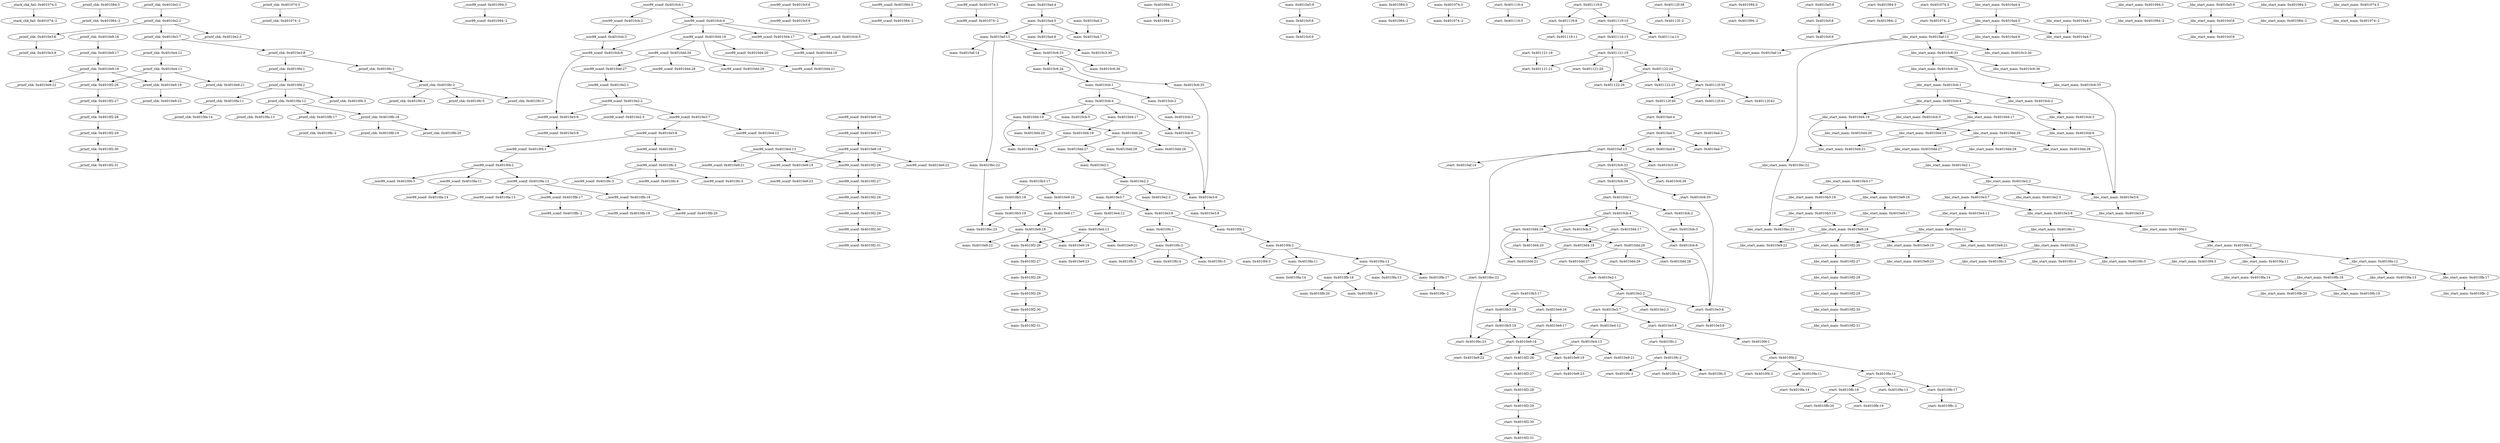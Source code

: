 strict digraph {
__stack_chk_fail_401074_3 [label="__stack_chk_fail: 0x401074:3"];
"__stack_chk_fail_401074_-2" [label="__stack_chk_fail: 0x401074:-2"];
__printf_chk_401084_3 [label="__printf_chk: 0x401084:3"];
"__printf_chk_401084_-2" [label="__printf_chk: 0x401084:-2"];
__printf_chk_4010f4_1 [label="__printf_chk: 0x4010f4:1"];
__printf_chk_4010f4_2 [label="__printf_chk: 0x4010f4:2"];
__printf_chk_4010f4_3 [label="__printf_chk: 0x4010f4:3"];
__printf_chk_4010fa_11 [label="__printf_chk: 0x4010fa:11"];
__printf_chk_4010fa_12 [label="__printf_chk: 0x4010fa:12"];
__printf_chk_4010fa_14 [label="__printf_chk: 0x4010fa:14"];
__printf_chk_4010fa_13 [label="__printf_chk: 0x4010fa:13"];
__printf_chk_4010fb_17 [label="__printf_chk: 0x4010fb:17"];
__printf_chk_4010fb_18 [label="__printf_chk: 0x4010fb:18"];
"__printf_chk_4010fb_-2" [label="__printf_chk: 0x4010fb:-2"];
__printf_chk_4010fb_19 [label="__printf_chk: 0x4010fb:19"];
__printf_chk_4010fb_20 [label="__printf_chk: 0x4010fb:20"];
__printf_chk_4010fc_1 [label="__printf_chk: 0x4010fc:1"];
__printf_chk_4010fc_2 [label="__printf_chk: 0x4010fc:2"];
__printf_chk_4010fc_3 [label="__printf_chk: 0x4010fc:3"];
__printf_chk_4010fc_4 [label="__printf_chk: 0x4010fc:4"];
__printf_chk_4010fc_5 [label="__printf_chk: 0x4010fc:5"];
__printf_chk_401074_3 [label="__printf_chk: 0x401074:3"];
"__printf_chk_401074_-2" [label="__printf_chk: 0x401074:-2"];
__printf_chk_4010e2_1 [label="__printf_chk: 0x4010e2:1"];
__printf_chk_4010e2_2 [label="__printf_chk: 0x4010e2:2"];
__printf_chk_4010e2_3 [label="__printf_chk: 0x4010e2:3"];
__printf_chk_4010e3_6 [label="__printf_chk: 0x4010e3:6"];
__printf_chk_4010e3_7 [label="__printf_chk: 0x4010e3:7"];
__printf_chk_4010e3_9 [label="__printf_chk: 0x4010e3:9"];
__printf_chk_4010e3_8 [label="__printf_chk: 0x4010e3:8"];
__printf_chk_4010e4_12 [label="__printf_chk: 0x4010e4:12"];
__printf_chk_4010e4_13 [label="__printf_chk: 0x4010e4:13"];
__printf_chk_4010e9_19 [label="__printf_chk: 0x4010e9:19"];
__printf_chk_4010e9_21 [label="__printf_chk: 0x4010e9:21"];
__printf_chk_4010f2_26 [label="__printf_chk: 0x4010f2:26"];
__printf_chk_4010e9_16 [label="__printf_chk: 0x4010e9:16"];
__printf_chk_4010e9_17 [label="__printf_chk: 0x4010e9:17"];
__printf_chk_4010e9_18 [label="__printf_chk: 0x4010e9:18"];
__printf_chk_4010e9_22 [label="__printf_chk: 0x4010e9:22"];
__printf_chk_4010e9_23 [label="__printf_chk: 0x4010e9:23"];
__printf_chk_4010f2_27 [label="__printf_chk: 0x4010f2:27"];
__printf_chk_4010f2_28 [label="__printf_chk: 0x4010f2:28"];
__printf_chk_4010f2_29 [label="__printf_chk: 0x4010f2:29"];
__printf_chk_4010f2_30 [label="__printf_chk: 0x4010f2:30"];
__printf_chk_4010f2_31 [label="__printf_chk: 0x4010f2:31"];
__isoc99_scanf_401094_3 [label="__isoc99_scanf: 0x401094:3"];
"__isoc99_scanf_401094_-2" [label="__isoc99_scanf: 0x401094:-2"];
__isoc99_scanf_4010cb_1 [label="__isoc99_scanf: 0x4010cb:1"];
__isoc99_scanf_4010cb_2 [label="__isoc99_scanf: 0x4010cb:2"];
__isoc99_scanf_4010cb_4 [label="__isoc99_scanf: 0x4010cb:4"];
__isoc99_scanf_4010cb_3 [label="__isoc99_scanf: 0x4010cb:3"];
__isoc99_scanf_4010cb_6 [label="__isoc99_scanf: 0x4010cb:6"];
__isoc99_scanf_4010cb_5 [label="__isoc99_scanf: 0x4010cb:5"];
__isoc99_scanf_4010d4_17 [label="__isoc99_scanf: 0x4010d4:17"];
__isoc99_scanf_4010d4_19 [label="__isoc99_scanf: 0x4010d4:19"];
__isoc99_scanf_4010e3_6 [label="__isoc99_scanf: 0x4010e3:6"];
__isoc99_scanf_4010cf_8 [label="__isoc99_scanf: 0x4010cf:8"];
__isoc99_scanf_4010cf_9 [label="__isoc99_scanf: 0x4010cf:9"];
__isoc99_scanf_4010d4_18 [label="__isoc99_scanf: 0x4010d4:18"];
__isoc99_scanf_4010d4_21 [label="__isoc99_scanf: 0x4010d4:21"];
__isoc99_scanf_4010d4_20 [label="__isoc99_scanf: 0x4010d4:20"];
__isoc99_scanf_4010dd_26 [label="__isoc99_scanf: 0x4010dd:26"];
__isoc99_scanf_4010dd_27 [label="__isoc99_scanf: 0x4010dd:27"];
__isoc99_scanf_4010dd_28 [label="__isoc99_scanf: 0x4010dd:28"];
__isoc99_scanf_4010dd_29 [label="__isoc99_scanf: 0x4010dd:29"];
__isoc99_scanf_4010e2_1 [label="__isoc99_scanf: 0x4010e2:1"];
__isoc99_scanf_401084_3 [label="__isoc99_scanf: 0x401084:3"];
"__isoc99_scanf_401084_-2" [label="__isoc99_scanf: 0x401084:-2"];
__isoc99_scanf_4010e2_2 [label="__isoc99_scanf: 0x4010e2:2"];
__isoc99_scanf_4010e2_3 [label="__isoc99_scanf: 0x4010e2:3"];
__isoc99_scanf_4010e3_7 [label="__isoc99_scanf: 0x4010e3:7"];
__isoc99_scanf_4010e3_9 [label="__isoc99_scanf: 0x4010e3:9"];
__isoc99_scanf_4010e3_8 [label="__isoc99_scanf: 0x4010e3:8"];
__isoc99_scanf_4010e4_12 [label="__isoc99_scanf: 0x4010e4:12"];
__isoc99_scanf_4010f4_1 [label="__isoc99_scanf: 0x4010f4:1"];
__isoc99_scanf_4010fc_1 [label="__isoc99_scanf: 0x4010fc:1"];
__isoc99_scanf_4010e4_13 [label="__isoc99_scanf: 0x4010e4:13"];
__isoc99_scanf_4010e9_19 [label="__isoc99_scanf: 0x4010e9:19"];
__isoc99_scanf_4010e9_21 [label="__isoc99_scanf: 0x4010e9:21"];
__isoc99_scanf_4010f2_26 [label="__isoc99_scanf: 0x4010f2:26"];
__isoc99_scanf_4010e9_16 [label="__isoc99_scanf: 0x4010e9:16"];
__isoc99_scanf_4010e9_17 [label="__isoc99_scanf: 0x4010e9:17"];
__isoc99_scanf_4010e9_18 [label="__isoc99_scanf: 0x4010e9:18"];
__isoc99_scanf_4010e9_22 [label="__isoc99_scanf: 0x4010e9:22"];
__isoc99_scanf_4010e9_23 [label="__isoc99_scanf: 0x4010e9:23"];
__isoc99_scanf_4010f2_27 [label="__isoc99_scanf: 0x4010f2:27"];
__isoc99_scanf_4010f2_28 [label="__isoc99_scanf: 0x4010f2:28"];
__isoc99_scanf_4010f2_29 [label="__isoc99_scanf: 0x4010f2:29"];
__isoc99_scanf_4010f2_30 [label="__isoc99_scanf: 0x4010f2:30"];
__isoc99_scanf_4010f2_31 [label="__isoc99_scanf: 0x4010f2:31"];
__isoc99_scanf_4010f4_2 [label="__isoc99_scanf: 0x4010f4:2"];
__isoc99_scanf_4010f4_3 [label="__isoc99_scanf: 0x4010f4:3"];
__isoc99_scanf_4010fa_11 [label="__isoc99_scanf: 0x4010fa:11"];
__isoc99_scanf_4010fa_12 [label="__isoc99_scanf: 0x4010fa:12"];
__isoc99_scanf_4010fa_14 [label="__isoc99_scanf: 0x4010fa:14"];
__isoc99_scanf_4010fa_13 [label="__isoc99_scanf: 0x4010fa:13"];
__isoc99_scanf_4010fb_17 [label="__isoc99_scanf: 0x4010fb:17"];
__isoc99_scanf_4010fb_18 [label="__isoc99_scanf: 0x4010fb:18"];
"__isoc99_scanf_4010fb_-2" [label="__isoc99_scanf: 0x4010fb:-2"];
__isoc99_scanf_4010fb_19 [label="__isoc99_scanf: 0x4010fb:19"];
__isoc99_scanf_4010fb_20 [label="__isoc99_scanf: 0x4010fb:20"];
__isoc99_scanf_4010fc_2 [label="__isoc99_scanf: 0x4010fc:2"];
__isoc99_scanf_4010fc_3 [label="__isoc99_scanf: 0x4010fc:3"];
__isoc99_scanf_4010fc_4 [label="__isoc99_scanf: 0x4010fc:4"];
__isoc99_scanf_4010fc_5 [label="__isoc99_scanf: 0x4010fc:5"];
__isoc99_scanf_401074_3 [label="__isoc99_scanf: 0x401074:3"];
"__isoc99_scanf_401074_-2" [label="__isoc99_scanf: 0x401074:-2"];
main_4010a4_4 [label="main: 0x4010a4:4"];
main_4010a4_5 [label="main: 0x4010a4:5"];
main_4010a4_6 [label="main: 0x4010a4:6"];
main_4010a4_7 [label="main: 0x4010a4:7"];
main_4010af_13 [label="main: 0x4010af:13"];
main_4010a4_3 [label="main: 0x4010a4:3"];
main_4010af_14 [label="main: 0x4010af:14"];
main_4010bc_22 [label="main: 0x4010bc:22"];
main_4010c3_30 [label="main: 0x4010c3:30"];
main_4010c6_33 [label="main: 0x4010c6:33"];
main_4010b3_17 [label="main: 0x4010b3:17"];
main_4010b3_18 [label="main: 0x4010b3:18"];
main_4010e9_16 [label="main: 0x4010e9:16"];
main_4010b3_19 [label="main: 0x4010b3:19"];
main_4010bc_23 [label="main: 0x4010bc:23"];
main_4010e9_18 [label="main: 0x4010e9:18"];
main_4010c6_34 [label="main: 0x4010c6:34"];
main_4010c6_35 [label="main: 0x4010c6:35"];
main_4010c6_36 [label="main: 0x4010c6:36"];
main_4010cb_1 [label="main: 0x4010cb:1"];
main_4010e3_6 [label="main: 0x4010e3:6"];
main_401094_3 [label="main: 0x401094:3"];
"main_401094_-2" [label="main: 0x401094:-2"];
main_4010cb_2 [label="main: 0x4010cb:2"];
main_4010cb_4 [label="main: 0x4010cb:4"];
main_4010cb_3 [label="main: 0x4010cb:3"];
main_4010cb_6 [label="main: 0x4010cb:6"];
main_4010cb_5 [label="main: 0x4010cb:5"];
main_4010d4_17 [label="main: 0x4010d4:17"];
main_4010d4_19 [label="main: 0x4010d4:19"];
main_4010cf_8 [label="main: 0x4010cf:8"];
main_4010cf_9 [label="main: 0x4010cf:9"];
main_4010d4_18 [label="main: 0x4010d4:18"];
main_4010d4_21 [label="main: 0x4010d4:21"];
main_4010d4_20 [label="main: 0x4010d4:20"];
main_4010dd_26 [label="main: 0x4010dd:26"];
main_4010dd_27 [label="main: 0x4010dd:27"];
main_4010dd_28 [label="main: 0x4010dd:28"];
main_4010dd_29 [label="main: 0x4010dd:29"];
main_4010e2_1 [label="main: 0x4010e2:1"];
main_401084_3 [label="main: 0x401084:3"];
"main_401084_-2" [label="main: 0x401084:-2"];
main_4010e2_2 [label="main: 0x4010e2:2"];
main_4010e2_3 [label="main: 0x4010e2:3"];
main_4010e3_7 [label="main: 0x4010e3:7"];
main_4010e3_9 [label="main: 0x4010e3:9"];
main_4010e3_8 [label="main: 0x4010e3:8"];
main_4010e4_12 [label="main: 0x4010e4:12"];
main_4010f4_1 [label="main: 0x4010f4:1"];
main_4010fc_1 [label="main: 0x4010fc:1"];
main_4010e4_13 [label="main: 0x4010e4:13"];
main_4010e9_19 [label="main: 0x4010e9:19"];
main_4010e9_21 [label="main: 0x4010e9:21"];
main_4010f2_26 [label="main: 0x4010f2:26"];
main_4010e9_17 [label="main: 0x4010e9:17"];
main_4010e9_22 [label="main: 0x4010e9:22"];
main_4010e9_23 [label="main: 0x4010e9:23"];
main_4010f2_27 [label="main: 0x4010f2:27"];
main_4010f2_28 [label="main: 0x4010f2:28"];
main_4010f2_29 [label="main: 0x4010f2:29"];
main_4010f2_30 [label="main: 0x4010f2:30"];
main_4010f2_31 [label="main: 0x4010f2:31"];
main_4010f4_2 [label="main: 0x4010f4:2"];
main_4010f4_3 [label="main: 0x4010f4:3"];
main_4010fa_11 [label="main: 0x4010fa:11"];
main_4010fa_12 [label="main: 0x4010fa:12"];
main_4010fa_14 [label="main: 0x4010fa:14"];
main_4010fa_13 [label="main: 0x4010fa:13"];
main_4010fb_17 [label="main: 0x4010fb:17"];
main_4010fb_18 [label="main: 0x4010fb:18"];
"main_4010fb_-2" [label="main: 0x4010fb:-2"];
main_4010fb_19 [label="main: 0x4010fb:19"];
main_4010fb_20 [label="main: 0x4010fb:20"];
main_4010fc_2 [label="main: 0x4010fc:2"];
main_4010fc_3 [label="main: 0x4010fc:3"];
main_4010fc_4 [label="main: 0x4010fc:4"];
main_4010fc_5 [label="main: 0x4010fc:5"];
main_401074_3 [label="main: 0x401074:3"];
"main_401074_-2" [label="main: 0x401074:-2"];
main_4010a5_9 [label="main: 0x4010a5:9"];
_start_401116_4 [label="_start: 0x401116:4"];
_start_401116_5 [label="_start: 0x401116:5"];
_start_401119_8 [label="_start: 0x401119:8"];
_start_401119_9 [label="_start: 0x401119:9"];
_start_401119_10 [label="_start: 0x401119:10"];
_start_401119_11 [label="_start: 0x401119:11"];
_start_40111a_13 [label="_start: 0x40111a:13"];
_start_40111d_15 [label="_start: 0x40111d:15"];
_start_401121_19 [label="_start: 0x401121:19"];
_start_401121_20 [label="_start: 0x401121:20"];
_start_401121_21 [label="_start: 0x401121:21"];
_start_401122_24 [label="_start: 0x401122:24"];
_start_401122_26 [label="_start: 0x401122:26"];
_start_401121_18 [label="_start: 0x401121:18"];
_start_401122_25 [label="_start: 0x401122:25"];
_start_40112f_39 [label="_start: 0x40112f:39"];
_start_40112f_40 [label="_start: 0x40112f:40"];
_start_40112f_41 [label="_start: 0x40112f:41"];
_start_40112f_42 [label="_start: 0x40112f:42"];
_start_4010a4_4 [label="_start: 0x4010a4:4"];
_start_40112f_38 [label="_start: 0x40112f:38"];
"_start_40112f_-2" [label="_start: 0x40112f:-2"];
_start_4010a4_5 [label="_start: 0x4010a4:5"];
_start_4010a4_6 [label="_start: 0x4010a4:6"];
_start_4010a4_7 [label="_start: 0x4010a4:7"];
_start_4010af_13 [label="_start: 0x4010af:13"];
_start_4010a4_3 [label="_start: 0x4010a4:3"];
_start_4010af_14 [label="_start: 0x4010af:14"];
_start_4010bc_22 [label="_start: 0x4010bc:22"];
_start_4010c3_30 [label="_start: 0x4010c3:30"];
_start_4010c6_33 [label="_start: 0x4010c6:33"];
_start_4010b3_17 [label="_start: 0x4010b3:17"];
_start_4010b3_18 [label="_start: 0x4010b3:18"];
_start_4010e9_16 [label="_start: 0x4010e9:16"];
_start_4010b3_19 [label="_start: 0x4010b3:19"];
_start_4010bc_23 [label="_start: 0x4010bc:23"];
_start_4010e9_18 [label="_start: 0x4010e9:18"];
_start_4010c6_34 [label="_start: 0x4010c6:34"];
_start_4010c6_35 [label="_start: 0x4010c6:35"];
_start_4010c6_36 [label="_start: 0x4010c6:36"];
_start_4010cb_1 [label="_start: 0x4010cb:1"];
_start_4010e3_6 [label="_start: 0x4010e3:6"];
_start_401094_3 [label="_start: 0x401094:3"];
"_start_401094_-2" [label="_start: 0x401094:-2"];
_start_4010cb_2 [label="_start: 0x4010cb:2"];
_start_4010cb_4 [label="_start: 0x4010cb:4"];
_start_4010cb_3 [label="_start: 0x4010cb:3"];
_start_4010cb_6 [label="_start: 0x4010cb:6"];
_start_4010cb_5 [label="_start: 0x4010cb:5"];
_start_4010d4_17 [label="_start: 0x4010d4:17"];
_start_4010d4_19 [label="_start: 0x4010d4:19"];
_start_4010cf_8 [label="_start: 0x4010cf:8"];
_start_4010cf_9 [label="_start: 0x4010cf:9"];
_start_4010d4_18 [label="_start: 0x4010d4:18"];
_start_4010d4_21 [label="_start: 0x4010d4:21"];
_start_4010d4_20 [label="_start: 0x4010d4:20"];
_start_4010dd_26 [label="_start: 0x4010dd:26"];
_start_4010dd_27 [label="_start: 0x4010dd:27"];
_start_4010dd_28 [label="_start: 0x4010dd:28"];
_start_4010dd_29 [label="_start: 0x4010dd:29"];
_start_4010e2_1 [label="_start: 0x4010e2:1"];
_start_401084_3 [label="_start: 0x401084:3"];
"_start_401084_-2" [label="_start: 0x401084:-2"];
_start_4010e2_2 [label="_start: 0x4010e2:2"];
_start_4010e2_3 [label="_start: 0x4010e2:3"];
_start_4010e3_7 [label="_start: 0x4010e3:7"];
_start_4010e3_9 [label="_start: 0x4010e3:9"];
_start_4010e3_8 [label="_start: 0x4010e3:8"];
_start_4010e4_12 [label="_start: 0x4010e4:12"];
_start_4010f4_1 [label="_start: 0x4010f4:1"];
_start_4010fc_1 [label="_start: 0x4010fc:1"];
_start_4010e4_13 [label="_start: 0x4010e4:13"];
_start_4010e9_19 [label="_start: 0x4010e9:19"];
_start_4010e9_21 [label="_start: 0x4010e9:21"];
_start_4010f2_26 [label="_start: 0x4010f2:26"];
_start_4010e9_17 [label="_start: 0x4010e9:17"];
_start_4010e9_22 [label="_start: 0x4010e9:22"];
_start_4010e9_23 [label="_start: 0x4010e9:23"];
_start_4010f2_27 [label="_start: 0x4010f2:27"];
_start_4010f2_28 [label="_start: 0x4010f2:28"];
_start_4010f2_29 [label="_start: 0x4010f2:29"];
_start_4010f2_30 [label="_start: 0x4010f2:30"];
_start_4010f2_31 [label="_start: 0x4010f2:31"];
_start_4010f4_2 [label="_start: 0x4010f4:2"];
_start_4010f4_3 [label="_start: 0x4010f4:3"];
_start_4010fa_11 [label="_start: 0x4010fa:11"];
_start_4010fa_12 [label="_start: 0x4010fa:12"];
_start_4010fa_14 [label="_start: 0x4010fa:14"];
_start_4010fa_13 [label="_start: 0x4010fa:13"];
_start_4010fb_17 [label="_start: 0x4010fb:17"];
_start_4010fb_18 [label="_start: 0x4010fb:18"];
"_start_4010fb_-2" [label="_start: 0x4010fb:-2"];
_start_4010fb_19 [label="_start: 0x4010fb:19"];
_start_4010fb_20 [label="_start: 0x4010fb:20"];
_start_4010fc_2 [label="_start: 0x4010fc:2"];
_start_4010fc_3 [label="_start: 0x4010fc:3"];
_start_4010fc_4 [label="_start: 0x4010fc:4"];
_start_4010fc_5 [label="_start: 0x4010fc:5"];
_start_401074_3 [label="_start: 0x401074:3"];
"_start_401074_-2" [label="_start: 0x401074:-2"];
_start_4010a5_9 [label="_start: 0x4010a5:9"];
__libc_start_main_4010a4_4 [label="__libc_start_main: 0x4010a4:4"];
__libc_start_main_4010a4_5 [label="__libc_start_main: 0x4010a4:5"];
__libc_start_main_4010a4_6 [label="__libc_start_main: 0x4010a4:6"];
__libc_start_main_4010a4_7 [label="__libc_start_main: 0x4010a4:7"];
__libc_start_main_4010af_13 [label="__libc_start_main: 0x4010af:13"];
__libc_start_main_4010a4_3 [label="__libc_start_main: 0x4010a4:3"];
__libc_start_main_4010af_14 [label="__libc_start_main: 0x4010af:14"];
__libc_start_main_4010bc_22 [label="__libc_start_main: 0x4010bc:22"];
__libc_start_main_4010c3_30 [label="__libc_start_main: 0x4010c3:30"];
__libc_start_main_4010c6_33 [label="__libc_start_main: 0x4010c6:33"];
__libc_start_main_4010b3_17 [label="__libc_start_main: 0x4010b3:17"];
__libc_start_main_4010b3_18 [label="__libc_start_main: 0x4010b3:18"];
__libc_start_main_4010e9_16 [label="__libc_start_main: 0x4010e9:16"];
__libc_start_main_4010b3_19 [label="__libc_start_main: 0x4010b3:19"];
__libc_start_main_4010bc_23 [label="__libc_start_main: 0x4010bc:23"];
__libc_start_main_4010e9_18 [label="__libc_start_main: 0x4010e9:18"];
__libc_start_main_4010c6_34 [label="__libc_start_main: 0x4010c6:34"];
__libc_start_main_4010c6_35 [label="__libc_start_main: 0x4010c6:35"];
__libc_start_main_4010c6_36 [label="__libc_start_main: 0x4010c6:36"];
__libc_start_main_4010cb_1 [label="__libc_start_main: 0x4010cb:1"];
__libc_start_main_4010e3_6 [label="__libc_start_main: 0x4010e3:6"];
__libc_start_main_401094_3 [label="__libc_start_main: 0x401094:3"];
"__libc_start_main_401094_-2" [label="__libc_start_main: 0x401094:-2"];
__libc_start_main_4010cb_2 [label="__libc_start_main: 0x4010cb:2"];
__libc_start_main_4010cb_4 [label="__libc_start_main: 0x4010cb:4"];
__libc_start_main_4010cb_3 [label="__libc_start_main: 0x4010cb:3"];
__libc_start_main_4010cb_6 [label="__libc_start_main: 0x4010cb:6"];
__libc_start_main_4010cb_5 [label="__libc_start_main: 0x4010cb:5"];
__libc_start_main_4010d4_17 [label="__libc_start_main: 0x4010d4:17"];
__libc_start_main_4010d4_19 [label="__libc_start_main: 0x4010d4:19"];
__libc_start_main_4010cf_8 [label="__libc_start_main: 0x4010cf:8"];
__libc_start_main_4010cf_9 [label="__libc_start_main: 0x4010cf:9"];
__libc_start_main_4010d4_18 [label="__libc_start_main: 0x4010d4:18"];
__libc_start_main_4010d4_21 [label="__libc_start_main: 0x4010d4:21"];
__libc_start_main_4010d4_20 [label="__libc_start_main: 0x4010d4:20"];
__libc_start_main_4010dd_26 [label="__libc_start_main: 0x4010dd:26"];
__libc_start_main_4010dd_27 [label="__libc_start_main: 0x4010dd:27"];
__libc_start_main_4010dd_28 [label="__libc_start_main: 0x4010dd:28"];
__libc_start_main_4010dd_29 [label="__libc_start_main: 0x4010dd:29"];
__libc_start_main_4010e2_1 [label="__libc_start_main: 0x4010e2:1"];
__libc_start_main_401084_3 [label="__libc_start_main: 0x401084:3"];
"__libc_start_main_401084_-2" [label="__libc_start_main: 0x401084:-2"];
__libc_start_main_4010e2_2 [label="__libc_start_main: 0x4010e2:2"];
__libc_start_main_4010e2_3 [label="__libc_start_main: 0x4010e2:3"];
__libc_start_main_4010e3_7 [label="__libc_start_main: 0x4010e3:7"];
__libc_start_main_4010e3_9 [label="__libc_start_main: 0x4010e3:9"];
__libc_start_main_4010e3_8 [label="__libc_start_main: 0x4010e3:8"];
__libc_start_main_4010e4_12 [label="__libc_start_main: 0x4010e4:12"];
__libc_start_main_4010f4_1 [label="__libc_start_main: 0x4010f4:1"];
__libc_start_main_4010fc_1 [label="__libc_start_main: 0x4010fc:1"];
__libc_start_main_4010e4_13 [label="__libc_start_main: 0x4010e4:13"];
__libc_start_main_4010e9_19 [label="__libc_start_main: 0x4010e9:19"];
__libc_start_main_4010e9_21 [label="__libc_start_main: 0x4010e9:21"];
__libc_start_main_4010f2_26 [label="__libc_start_main: 0x4010f2:26"];
__libc_start_main_4010e9_17 [label="__libc_start_main: 0x4010e9:17"];
__libc_start_main_4010e9_22 [label="__libc_start_main: 0x4010e9:22"];
__libc_start_main_4010e9_23 [label="__libc_start_main: 0x4010e9:23"];
__libc_start_main_4010f2_27 [label="__libc_start_main: 0x4010f2:27"];
__libc_start_main_4010f2_28 [label="__libc_start_main: 0x4010f2:28"];
__libc_start_main_4010f2_29 [label="__libc_start_main: 0x4010f2:29"];
__libc_start_main_4010f2_30 [label="__libc_start_main: 0x4010f2:30"];
__libc_start_main_4010f2_31 [label="__libc_start_main: 0x4010f2:31"];
__libc_start_main_4010f4_2 [label="__libc_start_main: 0x4010f4:2"];
__libc_start_main_4010f4_3 [label="__libc_start_main: 0x4010f4:3"];
__libc_start_main_4010fa_11 [label="__libc_start_main: 0x4010fa:11"];
__libc_start_main_4010fa_12 [label="__libc_start_main: 0x4010fa:12"];
__libc_start_main_4010fa_14 [label="__libc_start_main: 0x4010fa:14"];
__libc_start_main_4010fa_13 [label="__libc_start_main: 0x4010fa:13"];
__libc_start_main_4010fb_17 [label="__libc_start_main: 0x4010fb:17"];
__libc_start_main_4010fb_18 [label="__libc_start_main: 0x4010fb:18"];
"__libc_start_main_4010fb_-2" [label="__libc_start_main: 0x4010fb:-2"];
__libc_start_main_4010fb_19 [label="__libc_start_main: 0x4010fb:19"];
__libc_start_main_4010fb_20 [label="__libc_start_main: 0x4010fb:20"];
__libc_start_main_4010fc_2 [label="__libc_start_main: 0x4010fc:2"];
__libc_start_main_4010fc_3 [label="__libc_start_main: 0x4010fc:3"];
__libc_start_main_4010fc_4 [label="__libc_start_main: 0x4010fc:4"];
__libc_start_main_4010fc_5 [label="__libc_start_main: 0x4010fc:5"];
__libc_start_main_401074_3 [label="__libc_start_main: 0x401074:3"];
"__libc_start_main_401074_-2" [label="__libc_start_main: 0x401074:-2"];
__libc_start_main_4010a5_9 [label="__libc_start_main: 0x4010a5:9"];
__stack_chk_fail_401074_3 -> "__stack_chk_fail_401074_-2";
__printf_chk_401084_3 -> "__printf_chk_401084_-2";
__printf_chk_4010f4_1 -> __printf_chk_4010f4_2;
__printf_chk_4010f4_2 -> __printf_chk_4010f4_3;
__printf_chk_4010f4_2 -> __printf_chk_4010fa_11;
__printf_chk_4010f4_2 -> __printf_chk_4010fa_12;
__printf_chk_4010fa_11 -> __printf_chk_4010fa_14;
__printf_chk_4010fa_12 -> __printf_chk_4010fa_13;
__printf_chk_4010fa_12 -> __printf_chk_4010fb_17;
__printf_chk_4010fa_12 -> __printf_chk_4010fb_18;
__printf_chk_4010fb_17 -> "__printf_chk_4010fb_-2";
__printf_chk_4010fb_18 -> __printf_chk_4010fb_19;
__printf_chk_4010fb_18 -> __printf_chk_4010fb_20;
__printf_chk_4010fc_1 -> __printf_chk_4010fc_2;
__printf_chk_4010fc_2 -> __printf_chk_4010fc_3;
__printf_chk_4010fc_2 -> __printf_chk_4010fc_4;
__printf_chk_4010fc_2 -> __printf_chk_4010fc_5;
__printf_chk_401074_3 -> "__printf_chk_401074_-2";
__printf_chk_4010e2_1 -> __printf_chk_4010e2_2;
__printf_chk_4010e2_2 -> __printf_chk_4010e2_3;
__printf_chk_4010e2_2 -> __printf_chk_4010e3_6;
__printf_chk_4010e2_2 -> __printf_chk_4010e3_7;
__printf_chk_4010e3_6 -> __printf_chk_4010e3_9;
__printf_chk_4010e3_7 -> __printf_chk_4010e3_8;
__printf_chk_4010e3_7 -> __printf_chk_4010e4_12;
__printf_chk_4010e3_8 -> __printf_chk_4010f4_1;
__printf_chk_4010e3_8 -> __printf_chk_4010fc_1;
__printf_chk_4010e4_12 -> __printf_chk_4010e4_13;
__printf_chk_4010e4_13 -> __printf_chk_4010e9_19;
__printf_chk_4010e4_13 -> __printf_chk_4010e9_21;
__printf_chk_4010e4_13 -> __printf_chk_4010f2_26;
__printf_chk_4010e9_19 -> __printf_chk_4010e9_23;
__printf_chk_4010f2_26 -> __printf_chk_4010f2_27;
__printf_chk_4010e9_16 -> __printf_chk_4010e9_17;
__printf_chk_4010e9_17 -> __printf_chk_4010e9_18;
__printf_chk_4010e9_18 -> __printf_chk_4010e9_19;
__printf_chk_4010e9_18 -> __printf_chk_4010e9_22;
__printf_chk_4010e9_18 -> __printf_chk_4010f2_26;
__printf_chk_4010f2_27 -> __printf_chk_4010f2_28;
__printf_chk_4010f2_28 -> __printf_chk_4010f2_29;
__printf_chk_4010f2_29 -> __printf_chk_4010f2_30;
__printf_chk_4010f2_30 -> __printf_chk_4010f2_31;
__isoc99_scanf_401094_3 -> "__isoc99_scanf_401094_-2";
__isoc99_scanf_4010cb_1 -> __isoc99_scanf_4010cb_2;
__isoc99_scanf_4010cb_1 -> __isoc99_scanf_4010cb_4;
__isoc99_scanf_4010cb_2 -> __isoc99_scanf_4010cb_3;
__isoc99_scanf_4010cb_4 -> __isoc99_scanf_4010cb_5;
__isoc99_scanf_4010cb_4 -> __isoc99_scanf_4010cb_6;
__isoc99_scanf_4010cb_4 -> __isoc99_scanf_4010d4_17;
__isoc99_scanf_4010cb_4 -> __isoc99_scanf_4010d4_19;
__isoc99_scanf_4010cb_3 -> __isoc99_scanf_4010cb_6;
__isoc99_scanf_4010cb_6 -> __isoc99_scanf_4010e3_6;
__isoc99_scanf_4010d4_17 -> __isoc99_scanf_4010d4_18;
__isoc99_scanf_4010d4_19 -> __isoc99_scanf_4010d4_20;
__isoc99_scanf_4010d4_19 -> __isoc99_scanf_4010d4_21;
__isoc99_scanf_4010d4_19 -> __isoc99_scanf_4010dd_26;
__isoc99_scanf_4010e3_6 -> __isoc99_scanf_4010e3_9;
__isoc99_scanf_4010cf_8 -> __isoc99_scanf_4010cf_9;
__isoc99_scanf_4010d4_18 -> __isoc99_scanf_4010d4_21;
__isoc99_scanf_4010dd_26 -> __isoc99_scanf_4010dd_27;
__isoc99_scanf_4010dd_26 -> __isoc99_scanf_4010dd_28;
__isoc99_scanf_4010dd_26 -> __isoc99_scanf_4010dd_29;
__isoc99_scanf_4010dd_27 -> __isoc99_scanf_4010e2_1;
__isoc99_scanf_4010e2_1 -> __isoc99_scanf_4010e2_2;
__isoc99_scanf_401084_3 -> "__isoc99_scanf_401084_-2";
__isoc99_scanf_4010e2_2 -> __isoc99_scanf_4010e2_3;
__isoc99_scanf_4010e2_2 -> __isoc99_scanf_4010e3_6;
__isoc99_scanf_4010e2_2 -> __isoc99_scanf_4010e3_7;
__isoc99_scanf_4010e3_7 -> __isoc99_scanf_4010e3_8;
__isoc99_scanf_4010e3_7 -> __isoc99_scanf_4010e4_12;
__isoc99_scanf_4010e3_8 -> __isoc99_scanf_4010f4_1;
__isoc99_scanf_4010e3_8 -> __isoc99_scanf_4010fc_1;
__isoc99_scanf_4010e4_12 -> __isoc99_scanf_4010e4_13;
__isoc99_scanf_4010f4_1 -> __isoc99_scanf_4010f4_2;
__isoc99_scanf_4010fc_1 -> __isoc99_scanf_4010fc_2;
__isoc99_scanf_4010e4_13 -> __isoc99_scanf_4010e9_19;
__isoc99_scanf_4010e4_13 -> __isoc99_scanf_4010e9_21;
__isoc99_scanf_4010e4_13 -> __isoc99_scanf_4010f2_26;
__isoc99_scanf_4010e9_19 -> __isoc99_scanf_4010e9_23;
__isoc99_scanf_4010f2_26 -> __isoc99_scanf_4010f2_27;
__isoc99_scanf_4010e9_16 -> __isoc99_scanf_4010e9_17;
__isoc99_scanf_4010e9_17 -> __isoc99_scanf_4010e9_18;
__isoc99_scanf_4010e9_18 -> __isoc99_scanf_4010e9_19;
__isoc99_scanf_4010e9_18 -> __isoc99_scanf_4010e9_22;
__isoc99_scanf_4010e9_18 -> __isoc99_scanf_4010f2_26;
__isoc99_scanf_4010f2_27 -> __isoc99_scanf_4010f2_28;
__isoc99_scanf_4010f2_28 -> __isoc99_scanf_4010f2_29;
__isoc99_scanf_4010f2_29 -> __isoc99_scanf_4010f2_30;
__isoc99_scanf_4010f2_30 -> __isoc99_scanf_4010f2_31;
__isoc99_scanf_4010f4_2 -> __isoc99_scanf_4010f4_3;
__isoc99_scanf_4010f4_2 -> __isoc99_scanf_4010fa_11;
__isoc99_scanf_4010f4_2 -> __isoc99_scanf_4010fa_12;
__isoc99_scanf_4010fa_11 -> __isoc99_scanf_4010fa_14;
__isoc99_scanf_4010fa_12 -> __isoc99_scanf_4010fa_13;
__isoc99_scanf_4010fa_12 -> __isoc99_scanf_4010fb_17;
__isoc99_scanf_4010fa_12 -> __isoc99_scanf_4010fb_18;
__isoc99_scanf_4010fb_17 -> "__isoc99_scanf_4010fb_-2";
__isoc99_scanf_4010fb_18 -> __isoc99_scanf_4010fb_19;
__isoc99_scanf_4010fb_18 -> __isoc99_scanf_4010fb_20;
__isoc99_scanf_4010fc_2 -> __isoc99_scanf_4010fc_3;
__isoc99_scanf_4010fc_2 -> __isoc99_scanf_4010fc_4;
__isoc99_scanf_4010fc_2 -> __isoc99_scanf_4010fc_5;
__isoc99_scanf_401074_3 -> "__isoc99_scanf_401074_-2";
main_4010a4_4 -> main_4010a4_5;
main_4010a4_5 -> main_4010a4_6;
main_4010a4_5 -> main_4010a4_7;
main_4010a4_5 -> main_4010af_13;
main_4010af_13 -> main_4010af_14;
main_4010af_13 -> main_4010bc_22;
main_4010af_13 -> main_4010c3_30;
main_4010af_13 -> main_4010c6_33;
main_4010a4_3 -> main_4010a4_7;
main_4010bc_22 -> main_4010bc_23;
main_4010c6_33 -> main_4010c6_34;
main_4010c6_33 -> main_4010c6_35;
main_4010c6_33 -> main_4010c6_36;
main_4010b3_17 -> main_4010b3_18;
main_4010b3_17 -> main_4010e9_16;
main_4010b3_18 -> main_4010b3_19;
main_4010e9_16 -> main_4010e9_17;
main_4010b3_19 -> main_4010bc_23;
main_4010b3_19 -> main_4010e9_18;
main_4010e9_18 -> main_4010e9_19;
main_4010e9_18 -> main_4010e9_22;
main_4010e9_18 -> main_4010f2_26;
main_4010c6_34 -> main_4010cb_1;
main_4010c6_35 -> main_4010e3_6;
main_4010cb_1 -> main_4010cb_2;
main_4010cb_1 -> main_4010cb_4;
main_4010e3_6 -> main_4010e3_9;
main_401094_3 -> "main_401094_-2";
main_4010cb_2 -> main_4010cb_3;
main_4010cb_4 -> main_4010cb_5;
main_4010cb_4 -> main_4010cb_6;
main_4010cb_4 -> main_4010d4_17;
main_4010cb_4 -> main_4010d4_19;
main_4010cb_3 -> main_4010cb_6;
main_4010cb_6 -> main_4010e3_6;
main_4010d4_17 -> main_4010d4_18;
main_4010d4_19 -> main_4010d4_20;
main_4010d4_19 -> main_4010d4_21;
main_4010d4_19 -> main_4010dd_26;
main_4010cf_8 -> main_4010cf_9;
main_4010d4_18 -> main_4010d4_21;
main_4010dd_26 -> main_4010dd_27;
main_4010dd_26 -> main_4010dd_28;
main_4010dd_26 -> main_4010dd_29;
main_4010dd_27 -> main_4010e2_1;
main_4010e2_1 -> main_4010e2_2;
main_401084_3 -> "main_401084_-2";
main_4010e2_2 -> main_4010e2_3;
main_4010e2_2 -> main_4010e3_6;
main_4010e2_2 -> main_4010e3_7;
main_4010e3_7 -> main_4010e3_8;
main_4010e3_7 -> main_4010e4_12;
main_4010e3_8 -> main_4010f4_1;
main_4010e3_8 -> main_4010fc_1;
main_4010e4_12 -> main_4010e4_13;
main_4010f4_1 -> main_4010f4_2;
main_4010fc_1 -> main_4010fc_2;
main_4010e4_13 -> main_4010e9_19;
main_4010e4_13 -> main_4010e9_21;
main_4010e4_13 -> main_4010f2_26;
main_4010e9_19 -> main_4010e9_23;
main_4010f2_26 -> main_4010f2_27;
main_4010e9_17 -> main_4010e9_18;
main_4010f2_27 -> main_4010f2_28;
main_4010f2_28 -> main_4010f2_29;
main_4010f2_29 -> main_4010f2_30;
main_4010f2_30 -> main_4010f2_31;
main_4010f4_2 -> main_4010f4_3;
main_4010f4_2 -> main_4010fa_11;
main_4010f4_2 -> main_4010fa_12;
main_4010fa_11 -> main_4010fa_14;
main_4010fa_12 -> main_4010fa_13;
main_4010fa_12 -> main_4010fb_17;
main_4010fa_12 -> main_4010fb_18;
main_4010fb_17 -> "main_4010fb_-2";
main_4010fb_18 -> main_4010fb_19;
main_4010fb_18 -> main_4010fb_20;
main_4010fc_2 -> main_4010fc_3;
main_4010fc_2 -> main_4010fc_4;
main_4010fc_2 -> main_4010fc_5;
main_401074_3 -> "main_401074_-2";
main_4010a5_9 -> main_4010cf_8;
_start_401116_4 -> _start_401116_5;
_start_401119_8 -> _start_401119_9;
_start_401119_8 -> _start_401119_10;
_start_401119_9 -> _start_401119_11;
_start_401119_10 -> _start_40111a_13;
_start_401119_10 -> _start_40111d_15;
_start_40111d_15 -> _start_401121_19;
_start_401121_19 -> _start_401121_20;
_start_401121_19 -> _start_401121_21;
_start_401121_19 -> _start_401122_24;
_start_401121_19 -> _start_401122_26;
_start_401122_24 -> _start_401122_25;
_start_401122_24 -> _start_401122_26;
_start_401122_24 -> _start_40112f_39;
_start_401121_18 -> _start_401121_21;
_start_40112f_39 -> _start_40112f_40;
_start_40112f_39 -> _start_40112f_41;
_start_40112f_39 -> _start_40112f_42;
_start_40112f_40 -> _start_4010a4_4;
_start_4010a4_4 -> _start_4010a4_5;
_start_40112f_38 -> "_start_40112f_-2";
_start_4010a4_5 -> _start_4010a4_6;
_start_4010a4_5 -> _start_4010a4_7;
_start_4010a4_5 -> _start_4010af_13;
_start_4010af_13 -> _start_4010af_14;
_start_4010af_13 -> _start_4010bc_22;
_start_4010af_13 -> _start_4010c3_30;
_start_4010af_13 -> _start_4010c6_33;
_start_4010a4_3 -> _start_4010a4_7;
_start_4010bc_22 -> _start_4010bc_23;
_start_4010c6_33 -> _start_4010c6_34;
_start_4010c6_33 -> _start_4010c6_35;
_start_4010c6_33 -> _start_4010c6_36;
_start_4010b3_17 -> _start_4010b3_18;
_start_4010b3_17 -> _start_4010e9_16;
_start_4010b3_18 -> _start_4010b3_19;
_start_4010e9_16 -> _start_4010e9_17;
_start_4010b3_19 -> _start_4010bc_23;
_start_4010b3_19 -> _start_4010e9_18;
_start_4010e9_18 -> _start_4010e9_19;
_start_4010e9_18 -> _start_4010e9_22;
_start_4010e9_18 -> _start_4010f2_26;
_start_4010c6_34 -> _start_4010cb_1;
_start_4010c6_35 -> _start_4010e3_6;
_start_4010cb_1 -> _start_4010cb_2;
_start_4010cb_1 -> _start_4010cb_4;
_start_4010e3_6 -> _start_4010e3_9;
_start_401094_3 -> "_start_401094_-2";
_start_4010cb_2 -> _start_4010cb_3;
_start_4010cb_4 -> _start_4010cb_5;
_start_4010cb_4 -> _start_4010cb_6;
_start_4010cb_4 -> _start_4010d4_17;
_start_4010cb_4 -> _start_4010d4_19;
_start_4010cb_3 -> _start_4010cb_6;
_start_4010cb_6 -> _start_4010e3_6;
_start_4010d4_17 -> _start_4010d4_18;
_start_4010d4_19 -> _start_4010d4_20;
_start_4010d4_19 -> _start_4010d4_21;
_start_4010d4_19 -> _start_4010dd_26;
_start_4010cf_8 -> _start_4010cf_9;
_start_4010d4_18 -> _start_4010d4_21;
_start_4010dd_26 -> _start_4010dd_27;
_start_4010dd_26 -> _start_4010dd_28;
_start_4010dd_26 -> _start_4010dd_29;
_start_4010dd_27 -> _start_4010e2_1;
_start_4010e2_1 -> _start_4010e2_2;
_start_401084_3 -> "_start_401084_-2";
_start_4010e2_2 -> _start_4010e2_3;
_start_4010e2_2 -> _start_4010e3_6;
_start_4010e2_2 -> _start_4010e3_7;
_start_4010e3_7 -> _start_4010e3_8;
_start_4010e3_7 -> _start_4010e4_12;
_start_4010e3_8 -> _start_4010f4_1;
_start_4010e3_8 -> _start_4010fc_1;
_start_4010e4_12 -> _start_4010e4_13;
_start_4010f4_1 -> _start_4010f4_2;
_start_4010fc_1 -> _start_4010fc_2;
_start_4010e4_13 -> _start_4010e9_19;
_start_4010e4_13 -> _start_4010e9_21;
_start_4010e4_13 -> _start_4010f2_26;
_start_4010e9_19 -> _start_4010e9_23;
_start_4010f2_26 -> _start_4010f2_27;
_start_4010e9_17 -> _start_4010e9_18;
_start_4010f2_27 -> _start_4010f2_28;
_start_4010f2_28 -> _start_4010f2_29;
_start_4010f2_29 -> _start_4010f2_30;
_start_4010f2_30 -> _start_4010f2_31;
_start_4010f4_2 -> _start_4010f4_3;
_start_4010f4_2 -> _start_4010fa_11;
_start_4010f4_2 -> _start_4010fa_12;
_start_4010fa_11 -> _start_4010fa_14;
_start_4010fa_12 -> _start_4010fa_13;
_start_4010fa_12 -> _start_4010fb_17;
_start_4010fa_12 -> _start_4010fb_18;
_start_4010fb_17 -> "_start_4010fb_-2";
_start_4010fb_18 -> _start_4010fb_19;
_start_4010fb_18 -> _start_4010fb_20;
_start_4010fc_2 -> _start_4010fc_3;
_start_4010fc_2 -> _start_4010fc_4;
_start_4010fc_2 -> _start_4010fc_5;
_start_401074_3 -> "_start_401074_-2";
_start_4010a5_9 -> _start_4010cf_8;
__libc_start_main_4010a4_4 -> __libc_start_main_4010a4_5;
__libc_start_main_4010a4_5 -> __libc_start_main_4010a4_6;
__libc_start_main_4010a4_5 -> __libc_start_main_4010a4_7;
__libc_start_main_4010a4_5 -> __libc_start_main_4010af_13;
__libc_start_main_4010af_13 -> __libc_start_main_4010af_14;
__libc_start_main_4010af_13 -> __libc_start_main_4010bc_22;
__libc_start_main_4010af_13 -> __libc_start_main_4010c3_30;
__libc_start_main_4010af_13 -> __libc_start_main_4010c6_33;
__libc_start_main_4010a4_3 -> __libc_start_main_4010a4_7;
__libc_start_main_4010bc_22 -> __libc_start_main_4010bc_23;
__libc_start_main_4010c6_33 -> __libc_start_main_4010c6_34;
__libc_start_main_4010c6_33 -> __libc_start_main_4010c6_35;
__libc_start_main_4010c6_33 -> __libc_start_main_4010c6_36;
__libc_start_main_4010b3_17 -> __libc_start_main_4010b3_18;
__libc_start_main_4010b3_17 -> __libc_start_main_4010e9_16;
__libc_start_main_4010b3_18 -> __libc_start_main_4010b3_19;
__libc_start_main_4010e9_16 -> __libc_start_main_4010e9_17;
__libc_start_main_4010b3_19 -> __libc_start_main_4010bc_23;
__libc_start_main_4010b3_19 -> __libc_start_main_4010e9_18;
__libc_start_main_4010e9_18 -> __libc_start_main_4010e9_19;
__libc_start_main_4010e9_18 -> __libc_start_main_4010e9_22;
__libc_start_main_4010e9_18 -> __libc_start_main_4010f2_26;
__libc_start_main_4010c6_34 -> __libc_start_main_4010cb_1;
__libc_start_main_4010c6_35 -> __libc_start_main_4010e3_6;
__libc_start_main_4010cb_1 -> __libc_start_main_4010cb_2;
__libc_start_main_4010cb_1 -> __libc_start_main_4010cb_4;
__libc_start_main_4010e3_6 -> __libc_start_main_4010e3_9;
__libc_start_main_401094_3 -> "__libc_start_main_401094_-2";
__libc_start_main_4010cb_2 -> __libc_start_main_4010cb_3;
__libc_start_main_4010cb_4 -> __libc_start_main_4010cb_5;
__libc_start_main_4010cb_4 -> __libc_start_main_4010cb_6;
__libc_start_main_4010cb_4 -> __libc_start_main_4010d4_17;
__libc_start_main_4010cb_4 -> __libc_start_main_4010d4_19;
__libc_start_main_4010cb_3 -> __libc_start_main_4010cb_6;
__libc_start_main_4010cb_6 -> __libc_start_main_4010e3_6;
__libc_start_main_4010d4_17 -> __libc_start_main_4010d4_18;
__libc_start_main_4010d4_19 -> __libc_start_main_4010d4_20;
__libc_start_main_4010d4_19 -> __libc_start_main_4010d4_21;
__libc_start_main_4010d4_19 -> __libc_start_main_4010dd_26;
__libc_start_main_4010cf_8 -> __libc_start_main_4010cf_9;
__libc_start_main_4010d4_18 -> __libc_start_main_4010d4_21;
__libc_start_main_4010dd_26 -> __libc_start_main_4010dd_27;
__libc_start_main_4010dd_26 -> __libc_start_main_4010dd_28;
__libc_start_main_4010dd_26 -> __libc_start_main_4010dd_29;
__libc_start_main_4010dd_27 -> __libc_start_main_4010e2_1;
__libc_start_main_4010e2_1 -> __libc_start_main_4010e2_2;
__libc_start_main_401084_3 -> "__libc_start_main_401084_-2";
__libc_start_main_4010e2_2 -> __libc_start_main_4010e2_3;
__libc_start_main_4010e2_2 -> __libc_start_main_4010e3_6;
__libc_start_main_4010e2_2 -> __libc_start_main_4010e3_7;
__libc_start_main_4010e3_7 -> __libc_start_main_4010e3_8;
__libc_start_main_4010e3_7 -> __libc_start_main_4010e4_12;
__libc_start_main_4010e3_8 -> __libc_start_main_4010f4_1;
__libc_start_main_4010e3_8 -> __libc_start_main_4010fc_1;
__libc_start_main_4010e4_12 -> __libc_start_main_4010e4_13;
__libc_start_main_4010f4_1 -> __libc_start_main_4010f4_2;
__libc_start_main_4010fc_1 -> __libc_start_main_4010fc_2;
__libc_start_main_4010e4_13 -> __libc_start_main_4010e9_19;
__libc_start_main_4010e4_13 -> __libc_start_main_4010e9_21;
__libc_start_main_4010e4_13 -> __libc_start_main_4010f2_26;
__libc_start_main_4010e9_19 -> __libc_start_main_4010e9_23;
__libc_start_main_4010f2_26 -> __libc_start_main_4010f2_27;
__libc_start_main_4010e9_17 -> __libc_start_main_4010e9_18;
__libc_start_main_4010f2_27 -> __libc_start_main_4010f2_28;
__libc_start_main_4010f2_28 -> __libc_start_main_4010f2_29;
__libc_start_main_4010f2_29 -> __libc_start_main_4010f2_30;
__libc_start_main_4010f2_30 -> __libc_start_main_4010f2_31;
__libc_start_main_4010f4_2 -> __libc_start_main_4010f4_3;
__libc_start_main_4010f4_2 -> __libc_start_main_4010fa_11;
__libc_start_main_4010f4_2 -> __libc_start_main_4010fa_12;
__libc_start_main_4010fa_11 -> __libc_start_main_4010fa_14;
__libc_start_main_4010fa_12 -> __libc_start_main_4010fa_13;
__libc_start_main_4010fa_12 -> __libc_start_main_4010fb_17;
__libc_start_main_4010fa_12 -> __libc_start_main_4010fb_18;
__libc_start_main_4010fb_17 -> "__libc_start_main_4010fb_-2";
__libc_start_main_4010fb_18 -> __libc_start_main_4010fb_19;
__libc_start_main_4010fb_18 -> __libc_start_main_4010fb_20;
__libc_start_main_4010fc_2 -> __libc_start_main_4010fc_3;
__libc_start_main_4010fc_2 -> __libc_start_main_4010fc_4;
__libc_start_main_4010fc_2 -> __libc_start_main_4010fc_5;
__libc_start_main_401074_3 -> "__libc_start_main_401074_-2";
__libc_start_main_4010a5_9 -> __libc_start_main_4010cf_8;
}
